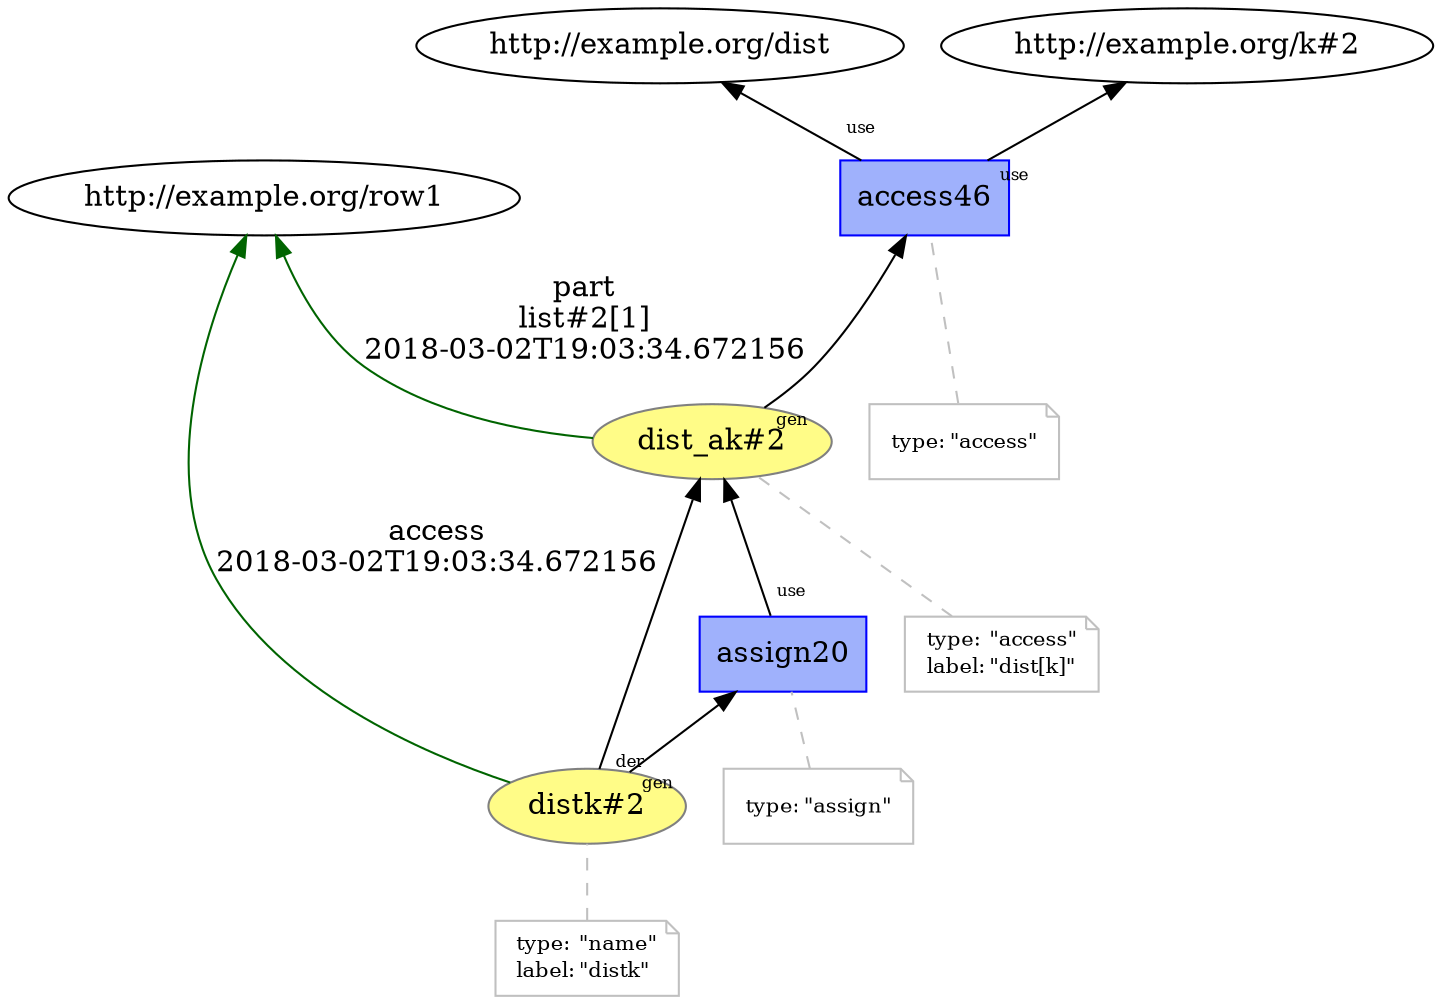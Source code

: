 digraph "PROV" { size="16,12"; rankdir="BT";
"http://example.org/dist_ak#2" [fillcolor="#FFFC87",color="#808080",style="filled",label="dist_ak#2",URL="http://example.org/dist_ak#2"]
"-attrs0" [color="gray",shape="note",fontsize="10",fontcolor="black",label=<<TABLE cellpadding="0" border="0">
	<TR>
	    <TD align="left">type:</TD>
	    <TD align="left">&quot;access&quot;</TD>
	</TR>
	<TR>
	    <TD align="left">label:</TD>
	    <TD align="left">&quot;dist[k]&quot;</TD>
	</TR>
</TABLE>>]
"-attrs0" -> "http://example.org/dist_ak#2" [color="gray",style="dashed",arrowhead="none"]
"http://example.org/dist_ak#2" -> "http://example.org/row1" [labelfontsize="8",labeldistance="1.5",color="darkgreen",labelangle="60.0",rotation="20",label="part
list#2[1]
2018-03-02T19:03:34.672156"]
"http://example.org/access46" [fillcolor="#9FB1FC",color="#0000FF",shape="polygon",sides="4",style="filled",label="access46",URL="http://example.org/access46"]
"-attrs1" [color="gray",shape="note",fontsize="10",fontcolor="black",label=<<TABLE cellpadding="0" border="0">
	<TR>
	    <TD align="left">type:</TD>
	    <TD align="left">&quot;access&quot;</TD>
	</TR>
</TABLE>>]
"-attrs1" -> "http://example.org/access46" [color="gray",style="dashed",arrowhead="none"]
"http://example.org/access46" -> "http://example.org/dist" [labelfontsize="8",labeldistance="1.5",labelangle="60.0",rotation="20",taillabel="use"]
"http://example.org/access46" -> "http://example.org/k#2" [labelfontsize="8",labeldistance="1.5",labelangle="60.0",rotation="20",taillabel="use"]
"http://example.org/dist_ak#2" -> "http://example.org/access46" [labelfontsize="8",labeldistance="1.5",labelangle="60.0",rotation="20",taillabel="gen"]
"http://example.org/distk#2" [fillcolor="#FFFC87",color="#808080",style="filled",label="distk#2",URL="http://example.org/distk#2"]
"-attrs2" [color="gray",shape="note",fontsize="10",fontcolor="black",label=<<TABLE cellpadding="0" border="0">
	<TR>
	    <TD align="left">type:</TD>
	    <TD align="left">&quot;name&quot;</TD>
	</TR>
	<TR>
	    <TD align="left">label:</TD>
	    <TD align="left">&quot;distk&quot;</TD>
	</TR>
</TABLE>>]
"-attrs2" -> "http://example.org/distk#2" [color="gray",style="dashed",arrowhead="none"]
"http://example.org/distk#2" -> "http://example.org/row1" [labelfontsize="8",labeldistance="1.5",color="darkgreen",labelangle="60.0",rotation="20",label="access
2018-03-02T19:03:34.672156"]
"http://example.org/assign20" [fillcolor="#9FB1FC",color="#0000FF",shape="polygon",sides="4",style="filled",label="assign20",URL="http://example.org/assign20"]
"-attrs3" [color="gray",shape="note",fontsize="10",fontcolor="black",label=<<TABLE cellpadding="0" border="0">
	<TR>
	    <TD align="left">type:</TD>
	    <TD align="left">&quot;assign&quot;</TD>
	</TR>
</TABLE>>]
"-attrs3" -> "http://example.org/assign20" [color="gray",style="dashed",arrowhead="none"]
"http://example.org/assign20" -> "http://example.org/dist_ak#2" [labelfontsize="8",labeldistance="1.5",labelangle="60.0",rotation="20",taillabel="use"]
"http://example.org/distk#2" -> "http://example.org/dist_ak#2" [labelfontsize="8",labeldistance="1.5",labelangle="60.0",rotation="20",taillabel="der"]
"http://example.org/distk#2" -> "http://example.org/assign20" [labelfontsize="8",labeldistance="1.5",labelangle="60.0",rotation="20",taillabel="gen"]
}